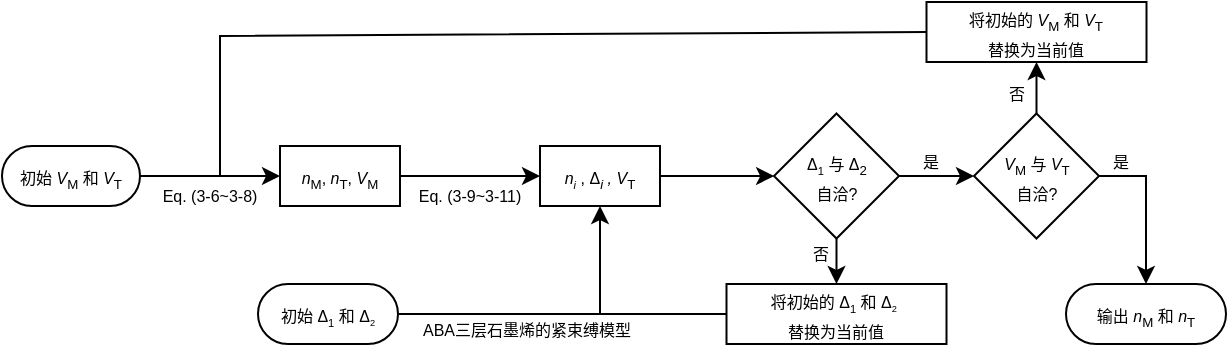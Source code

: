 <mxfile version="25.0.3">
  <diagram name="Page-1" id="VwTgtijGJHBqPTY5M88K">
    <mxGraphModel dx="1314" dy="2016" grid="1" gridSize="10" guides="1" tooltips="1" connect="1" arrows="1" fold="1" page="1" pageScale="1" pageWidth="827" pageHeight="1169" math="0" shadow="0">
      <root>
        <mxCell id="0" />
        <mxCell id="1" parent="0" />
        <mxCell id="JNARTLBHI2mvsGptAJAj-1" value="" style="group" vertex="1" connectable="0" parent="1">
          <mxGeometry x="108" y="-830" width="612" height="178" as="geometry" />
        </mxCell>
        <mxCell id="smv717ynU8HUrMEVa_RD-1" value="&lt;font style=&quot;font-size: 8px;&quot;&gt;输出&amp;nbsp;&lt;i&gt;n&lt;/i&gt;&lt;sub&gt;M&lt;/sub&gt;&amp;nbsp;和&amp;nbsp;&lt;i&gt;n&lt;/i&gt;&lt;sub&gt;T&lt;/sub&gt;&lt;/font&gt;" style="rounded=1;whiteSpace=wrap;html=1;fontSize=12;glass=0;strokeWidth=1;shadow=0;arcSize=50;movable=1;resizable=1;rotatable=1;deletable=1;editable=1;locked=0;connectable=1;" parent="JNARTLBHI2mvsGptAJAj-1" vertex="1">
          <mxGeometry x="532" y="141" width="80" height="30" as="geometry" />
        </mxCell>
        <mxCell id="smv717ynU8HUrMEVa_RD-2" style="edgeStyle=orthogonalEdgeStyle;rounded=0;orthogonalLoop=1;jettySize=auto;html=1;exitX=1;exitY=0.5;exitDx=0;exitDy=0;entryX=0;entryY=0.5;entryDx=0;entryDy=0;" parent="JNARTLBHI2mvsGptAJAj-1" source="smv717ynU8HUrMEVa_RD-3" target="smv717ynU8HUrMEVa_RD-5" edge="1">
          <mxGeometry relative="1" as="geometry" />
        </mxCell>
        <mxCell id="smv717ynU8HUrMEVa_RD-3" value="&lt;font style=&quot;font-size: 8px;&quot;&gt;初始&amp;nbsp;&lt;i&gt;V&lt;/i&gt;&lt;sub&gt;M&lt;/sub&gt;&amp;nbsp;和&amp;nbsp;&lt;i&gt;V&lt;/i&gt;&lt;sub&gt;T&lt;/sub&gt;&lt;/font&gt;" style="rounded=1;whiteSpace=wrap;html=1;fontSize=12;glass=0;strokeWidth=1;shadow=0;arcSize=50;movable=1;resizable=1;rotatable=1;deletable=1;editable=1;locked=0;connectable=1;" parent="JNARTLBHI2mvsGptAJAj-1" vertex="1">
          <mxGeometry y="72" width="69" height="30" as="geometry" />
        </mxCell>
        <mxCell id="smv717ynU8HUrMEVa_RD-4" style="edgeStyle=orthogonalEdgeStyle;rounded=0;orthogonalLoop=1;jettySize=auto;html=1;exitX=1;exitY=0.5;exitDx=0;exitDy=0;entryX=0;entryY=0.5;entryDx=0;entryDy=0;strokeWidth=1;movable=1;resizable=1;rotatable=1;deletable=1;editable=1;locked=0;connectable=1;" parent="JNARTLBHI2mvsGptAJAj-1" source="smv717ynU8HUrMEVa_RD-5" target="smv717ynU8HUrMEVa_RD-10" edge="1">
          <mxGeometry relative="1" as="geometry" />
        </mxCell>
        <mxCell id="smv717ynU8HUrMEVa_RD-5" value="&lt;font style=&quot;font-size: 8px;&quot;&gt;&lt;i&gt;&amp;nbsp;n&lt;/i&gt;&lt;sub&gt;M&lt;/sub&gt;,&amp;nbsp;&lt;/font&gt;&lt;i style=&quot;font-size: 8px;&quot;&gt;n&lt;/i&gt;&lt;font style=&quot;font-size: 8px;&quot;&gt;&lt;sub&gt;T&lt;/sub&gt;&lt;/font&gt;&lt;font style=&quot;font-size: 8px;&quot;&gt;,&lt;/font&gt;&lt;font style=&quot;font-size: 8px;&quot;&gt;&amp;nbsp;&lt;/font&gt;&lt;i style=&quot;background-color: initial; font-size: 8px;&quot;&gt;V&lt;/i&gt;&lt;span style=&quot;background-color: initial;&quot;&gt;&lt;font style=&quot;font-size: 8px;&quot;&gt;&lt;sub&gt;M&lt;/sub&gt;&lt;/font&gt;&lt;/span&gt;&lt;span style=&quot;background-color: initial; font-size: 8px;&quot;&gt;&amp;nbsp;&lt;/span&gt;" style="rounded=0;whiteSpace=wrap;html=1;strokeWidth=1;movable=1;resizable=1;rotatable=1;deletable=1;editable=1;locked=0;connectable=1;align=center;" parent="JNARTLBHI2mvsGptAJAj-1" vertex="1">
          <mxGeometry x="139" y="72" width="60" height="30" as="geometry" />
        </mxCell>
        <mxCell id="smv717ynU8HUrMEVa_RD-6" style="edgeStyle=orthogonalEdgeStyle;rounded=0;orthogonalLoop=1;jettySize=auto;html=1;exitX=1;exitY=0.5;exitDx=0;exitDy=0;entryX=0.5;entryY=1;entryDx=0;entryDy=0;strokeWidth=1;movable=1;resizable=1;rotatable=1;deletable=1;editable=1;locked=0;connectable=1;" parent="JNARTLBHI2mvsGptAJAj-1" source="smv717ynU8HUrMEVa_RD-7" target="smv717ynU8HUrMEVa_RD-10" edge="1">
          <mxGeometry relative="1" as="geometry">
            <mxPoint x="310" y="102" as="targetPoint" />
          </mxGeometry>
        </mxCell>
        <mxCell id="smv717ynU8HUrMEVa_RD-7" value="&lt;font style=&quot;font-size: 8px;&quot;&gt;初始 Δ&lt;/font&gt;&lt;font style=&quot;&quot;&gt;&lt;span style=&quot;font-size: 6.667px;&quot;&gt;&lt;sub&gt;1&lt;/sub&gt;&lt;/span&gt;&lt;span style=&quot;font-size: 8px;&quot;&gt;&amp;nbsp;和&amp;nbsp;&lt;/span&gt;&lt;/font&gt;&lt;font style=&quot;font-size: 8px;&quot;&gt;Δ&lt;/font&gt;&lt;font style=&quot;font-size: 5.556px;&quot;&gt;&lt;sub&gt;2&lt;/sub&gt;&lt;/font&gt;" style="rounded=1;whiteSpace=wrap;html=1;fontSize=12;glass=0;strokeWidth=1;shadow=0;arcSize=50;movable=1;resizable=1;rotatable=1;deletable=1;editable=1;locked=0;connectable=1;" parent="JNARTLBHI2mvsGptAJAj-1" vertex="1">
          <mxGeometry x="128" y="141" width="70" height="30" as="geometry" />
        </mxCell>
        <mxCell id="smv717ynU8HUrMEVa_RD-8" value="&lt;span style=&quot;font-size: 8px;&quot;&gt;ABA三层石墨烯的紧束缚模型&lt;/span&gt;" style="text;html=1;align=center;verticalAlign=middle;resizable=1;points=[];autosize=1;strokeColor=none;fillColor=none;movable=1;rotatable=1;deletable=1;editable=1;locked=0;connectable=1;" parent="JNARTLBHI2mvsGptAJAj-1" vertex="1">
          <mxGeometry x="197" y="148" width="130" height="30" as="geometry" />
        </mxCell>
        <mxCell id="smv717ynU8HUrMEVa_RD-9" style="edgeStyle=orthogonalEdgeStyle;rounded=0;orthogonalLoop=1;jettySize=auto;html=1;exitX=1;exitY=0.5;exitDx=0;exitDy=0;" parent="JNARTLBHI2mvsGptAJAj-1" source="smv717ynU8HUrMEVa_RD-10" target="smv717ynU8HUrMEVa_RD-13" edge="1">
          <mxGeometry relative="1" as="geometry" />
        </mxCell>
        <mxCell id="smv717ynU8HUrMEVa_RD-10" value="&lt;font style=&quot;&quot;&gt;&lt;i style=&quot;&quot;&gt;&lt;span style=&quot;font-size: 8px;&quot;&gt;n&lt;/span&gt;&lt;span style=&quot;font-size: 6.667px;&quot;&gt;&lt;sub&gt;i&lt;/sub&gt;&lt;/span&gt;&lt;/i&gt;&lt;span style=&quot;font-size: 8px;&quot;&gt;&amp;nbsp;,&lt;/span&gt;&lt;/font&gt;&lt;span style=&quot;font-size: 8px; background-color: initial;&quot;&gt;&amp;nbsp;&lt;/span&gt;&lt;span style=&quot;font-size: 8px;&quot;&gt;Δ&lt;sub&gt;&lt;i&gt;i&lt;/i&gt;&lt;/sub&gt;&amp;nbsp;&lt;/span&gt;&lt;i style=&quot;background-color: initial; font-size: 8px;&quot;&gt;, V&lt;/i&gt;&lt;span style=&quot;background-color: initial;&quot;&gt;&lt;font style=&quot;font-size: 8px;&quot;&gt;&lt;sub&gt;T&lt;/sub&gt;&lt;/font&gt;&lt;/span&gt;" style="rounded=0;whiteSpace=wrap;html=1;strokeWidth=1;movable=1;resizable=1;rotatable=1;deletable=1;editable=1;locked=0;connectable=1;" parent="JNARTLBHI2mvsGptAJAj-1" vertex="1">
          <mxGeometry x="269" y="72" width="60" height="30" as="geometry" />
        </mxCell>
        <mxCell id="smv717ynU8HUrMEVa_RD-11" style="edgeStyle=orthogonalEdgeStyle;rounded=0;orthogonalLoop=1;jettySize=auto;html=1;exitX=0.5;exitY=1;exitDx=0;exitDy=0;entryX=0.5;entryY=0;entryDx=0;entryDy=0;" parent="JNARTLBHI2mvsGptAJAj-1" source="smv717ynU8HUrMEVa_RD-13" target="smv717ynU8HUrMEVa_RD-15" edge="1">
          <mxGeometry relative="1" as="geometry" />
        </mxCell>
        <mxCell id="smv717ynU8HUrMEVa_RD-12" style="edgeStyle=orthogonalEdgeStyle;rounded=0;orthogonalLoop=1;jettySize=auto;html=1;exitX=1;exitY=0.5;exitDx=0;exitDy=0;entryX=0;entryY=0.5;entryDx=0;entryDy=0;" parent="JNARTLBHI2mvsGptAJAj-1" source="smv717ynU8HUrMEVa_RD-13" target="smv717ynU8HUrMEVa_RD-20" edge="1">
          <mxGeometry relative="1" as="geometry" />
        </mxCell>
        <mxCell id="smv717ynU8HUrMEVa_RD-13" value="&lt;font style=&quot;font-size: 8px;&quot;&gt;Δ&lt;/font&gt;&lt;span style=&quot;font-size: 6.667px;&quot;&gt;&lt;sub&gt;1&lt;/sub&gt;&lt;/span&gt;&lt;span style=&quot;font-size: 8px;&quot;&gt;&amp;nbsp;与&amp;nbsp;&lt;/span&gt;&lt;font style=&quot;font-size: 8px;&quot;&gt;Δ&lt;/font&gt;&lt;font style=&quot;font-size: 8px;&quot;&gt;&lt;sub&gt;2&lt;/sub&gt;&lt;/font&gt;&lt;div&gt;&lt;font style=&quot;font-size: 8px;&quot;&gt;自洽?&lt;/font&gt;&lt;/div&gt;" style="rhombus;whiteSpace=wrap;html=1;strokeWidth=1;movable=1;resizable=1;rotatable=1;deletable=1;editable=1;locked=0;connectable=1;" parent="JNARTLBHI2mvsGptAJAj-1" vertex="1">
          <mxGeometry x="386" y="55.75" width="62.5" height="62.5" as="geometry" />
        </mxCell>
        <mxCell id="smv717ynU8HUrMEVa_RD-14" value="&lt;font style=&quot;font-size: 8px;&quot;&gt;否&lt;/font&gt;" style="text;html=1;align=center;verticalAlign=middle;resizable=1;points=[];autosize=1;strokeColor=none;fillColor=none;movable=1;rotatable=1;deletable=1;editable=1;locked=0;connectable=1;" parent="JNARTLBHI2mvsGptAJAj-1" vertex="1">
          <mxGeometry x="394" y="110" width="30" height="30" as="geometry" />
        </mxCell>
        <mxCell id="smv717ynU8HUrMEVa_RD-15" value="&lt;font style=&quot;font-size: 8px;&quot;&gt;将初始的 Δ&lt;/font&gt;&lt;span style=&quot;font-size: 6.667px;&quot;&gt;&lt;sub&gt;1&lt;/sub&gt;&lt;/span&gt;&lt;span style=&quot;font-size: 8px;&quot;&gt;&amp;nbsp;和&amp;nbsp;&lt;/span&gt;&lt;font style=&quot;font-size: 8px;&quot;&gt;Δ&lt;/font&gt;&lt;font style=&quot;font-size: 5.556px;&quot;&gt;&lt;sub&gt;2&lt;/sub&gt;&lt;/font&gt;&lt;span style=&quot;font-size: 8px;&quot;&gt;&amp;nbsp;&lt;/span&gt;&lt;div&gt;&lt;span style=&quot;font-size: 8px;&quot;&gt;替换为当前值&lt;/span&gt;&lt;/div&gt;" style="rounded=0;whiteSpace=wrap;html=1;strokeWidth=1;movable=1;resizable=1;rotatable=1;deletable=1;editable=1;locked=0;connectable=1;" parent="JNARTLBHI2mvsGptAJAj-1" vertex="1">
          <mxGeometry x="362.25" y="141" width="110" height="30" as="geometry" />
        </mxCell>
        <mxCell id="smv717ynU8HUrMEVa_RD-16" value="" style="endArrow=none;html=1;rounded=0;entryX=0;entryY=0.5;entryDx=0;entryDy=0;strokeWidth=1;movable=1;resizable=1;rotatable=1;deletable=1;editable=1;locked=0;connectable=1;exitX=1;exitY=0.5;exitDx=0;exitDy=0;" parent="JNARTLBHI2mvsGptAJAj-1" source="smv717ynU8HUrMEVa_RD-7" target="smv717ynU8HUrMEVa_RD-15" edge="1">
          <mxGeometry width="50" height="50" relative="1" as="geometry">
            <mxPoint x="320" y="156" as="sourcePoint" />
            <mxPoint x="330" y="142" as="targetPoint" />
          </mxGeometry>
        </mxCell>
        <mxCell id="smv717ynU8HUrMEVa_RD-17" value="&lt;font style=&quot;font-size: 8px;&quot;&gt;是&lt;/font&gt;" style="text;html=1;align=center;verticalAlign=middle;resizable=1;points=[];autosize=1;strokeColor=none;fillColor=none;movable=1;rotatable=1;deletable=1;editable=1;locked=0;connectable=1;" parent="JNARTLBHI2mvsGptAJAj-1" vertex="1">
          <mxGeometry x="449" y="64" width="30" height="30" as="geometry" />
        </mxCell>
        <mxCell id="smv717ynU8HUrMEVa_RD-18" style="edgeStyle=orthogonalEdgeStyle;rounded=0;orthogonalLoop=1;jettySize=auto;html=1;exitX=0.5;exitY=0;exitDx=0;exitDy=0;entryX=0.5;entryY=1;entryDx=0;entryDy=0;strokeWidth=1;movable=1;resizable=1;rotatable=1;deletable=1;editable=1;locked=0;connectable=1;" parent="JNARTLBHI2mvsGptAJAj-1" source="smv717ynU8HUrMEVa_RD-20" target="smv717ynU8HUrMEVa_RD-24" edge="1">
          <mxGeometry relative="1" as="geometry" />
        </mxCell>
        <mxCell id="smv717ynU8HUrMEVa_RD-19" style="edgeStyle=orthogonalEdgeStyle;rounded=0;orthogonalLoop=1;jettySize=auto;html=1;exitX=1;exitY=0.5;exitDx=0;exitDy=0;entryX=0.5;entryY=0;entryDx=0;entryDy=0;" parent="JNARTLBHI2mvsGptAJAj-1" source="smv717ynU8HUrMEVa_RD-20" target="smv717ynU8HUrMEVa_RD-1" edge="1">
          <mxGeometry relative="1" as="geometry" />
        </mxCell>
        <mxCell id="smv717ynU8HUrMEVa_RD-20" value="&lt;i style=&quot;background-color: initial; font-size: 8px;&quot;&gt;V&lt;/i&gt;&lt;span style=&quot;background-color: initial;&quot;&gt;&lt;font style=&quot;font-size: 8px;&quot;&gt;&lt;sub&gt;M&lt;/sub&gt;&lt;/font&gt;&lt;/span&gt;&lt;span style=&quot;font-size: 8px;&quot;&gt;&amp;nbsp;与&amp;nbsp;&lt;/span&gt;&lt;i style=&quot;background-color: initial; font-size: 8px;&quot;&gt;V&lt;/i&gt;&lt;span style=&quot;background-color: initial;&quot;&gt;&lt;font style=&quot;font-size: 8px;&quot;&gt;&lt;sub&gt;T&lt;/sub&gt;&lt;/font&gt;&lt;/span&gt;&lt;div&gt;&lt;font style=&quot;font-size: 8px;&quot;&gt;自洽?&lt;/font&gt;&lt;/div&gt;" style="rhombus;whiteSpace=wrap;html=1;strokeWidth=1;movable=1;resizable=1;rotatable=1;deletable=1;editable=1;locked=0;connectable=1;" parent="JNARTLBHI2mvsGptAJAj-1" vertex="1">
          <mxGeometry x="486" y="55.75" width="62.5" height="62.5" as="geometry" />
        </mxCell>
        <mxCell id="smv717ynU8HUrMEVa_RD-21" value="" style="endArrow=none;html=1;rounded=0;entryX=0;entryY=0.5;entryDx=0;entryDy=0;strokeWidth=1;movable=1;resizable=1;rotatable=1;deletable=1;editable=1;locked=0;connectable=1;" parent="JNARTLBHI2mvsGptAJAj-1" target="smv717ynU8HUrMEVa_RD-24" edge="1">
          <mxGeometry width="50" height="50" relative="1" as="geometry">
            <mxPoint x="109" y="87" as="sourcePoint" />
            <mxPoint x="340" y="52" as="targetPoint" />
            <Array as="points">
              <mxPoint x="109" y="17" />
            </Array>
          </mxGeometry>
        </mxCell>
        <mxCell id="smv717ynU8HUrMEVa_RD-22" value="&lt;font style=&quot;font-size: 8px;&quot;&gt;否&lt;/font&gt;" style="text;html=1;align=center;verticalAlign=middle;resizable=1;points=[];autosize=1;strokeColor=none;fillColor=none;movable=1;rotatable=1;deletable=1;editable=1;locked=0;connectable=1;" parent="JNARTLBHI2mvsGptAJAj-1" vertex="1">
          <mxGeometry x="492" y="30" width="30" height="30" as="geometry" />
        </mxCell>
        <mxCell id="smv717ynU8HUrMEVa_RD-23" value="&lt;font style=&quot;font-size: 8px;&quot;&gt;是&lt;/font&gt;" style="text;html=1;align=center;verticalAlign=middle;resizable=1;points=[];autosize=1;strokeColor=none;fillColor=none;movable=1;rotatable=1;deletable=1;editable=1;locked=0;connectable=1;" parent="JNARTLBHI2mvsGptAJAj-1" vertex="1">
          <mxGeometry x="543.5" y="63.75" width="30" height="30" as="geometry" />
        </mxCell>
        <mxCell id="smv717ynU8HUrMEVa_RD-24" value="&lt;font style=&quot;font-size: 8px;&quot;&gt;将初始的&amp;nbsp;&lt;/font&gt;&lt;i style=&quot;background-color: initial; font-size: 8px;&quot;&gt;V&lt;/i&gt;&lt;span style=&quot;background-color: initial;&quot;&gt;&lt;font style=&quot;font-size: 8px;&quot;&gt;&lt;sub&gt;M&lt;/sub&gt;&lt;/font&gt;&lt;/span&gt;&lt;span style=&quot;font-size: 8px;&quot;&gt;&amp;nbsp;和&amp;nbsp;&lt;/span&gt;&lt;i style=&quot;background-color: initial; font-size: 8px;&quot;&gt;V&lt;/i&gt;&lt;span style=&quot;background-color: initial;&quot;&gt;&lt;font style=&quot;font-size: 8px;&quot;&gt;&lt;sub&gt;T&lt;/sub&gt;&lt;/font&gt;&lt;/span&gt;&lt;div&gt;&lt;span style=&quot;font-size: 8px;&quot;&gt;替换为当前值&lt;/span&gt;&lt;/div&gt;" style="rounded=0;whiteSpace=wrap;html=1;strokeWidth=1;movable=1;resizable=1;rotatable=1;deletable=1;editable=1;locked=0;connectable=1;" parent="JNARTLBHI2mvsGptAJAj-1" vertex="1">
          <mxGeometry x="462.25" width="110" height="30" as="geometry" />
        </mxCell>
        <mxCell id="smv717ynU8HUrMEVa_RD-25" value="Eq. (3-6~3-8)" style="text;align=center;verticalAlign=middle;resizable=0;points=[];autosize=1;strokeColor=none;fillColor=none;fontSize=8;" parent="JNARTLBHI2mvsGptAJAj-1" vertex="1">
          <mxGeometry x="69" y="87" width="70" height="20" as="geometry" />
        </mxCell>
        <mxCell id="smv717ynU8HUrMEVa_RD-26" value="Eq. (3-9~3-11)" style="text;align=center;verticalAlign=middle;resizable=0;points=[];autosize=1;strokeColor=none;fillColor=none;fontSize=8;" parent="JNARTLBHI2mvsGptAJAj-1" vertex="1">
          <mxGeometry x="199" y="87" width="70" height="20" as="geometry" />
        </mxCell>
      </root>
    </mxGraphModel>
  </diagram>
</mxfile>
